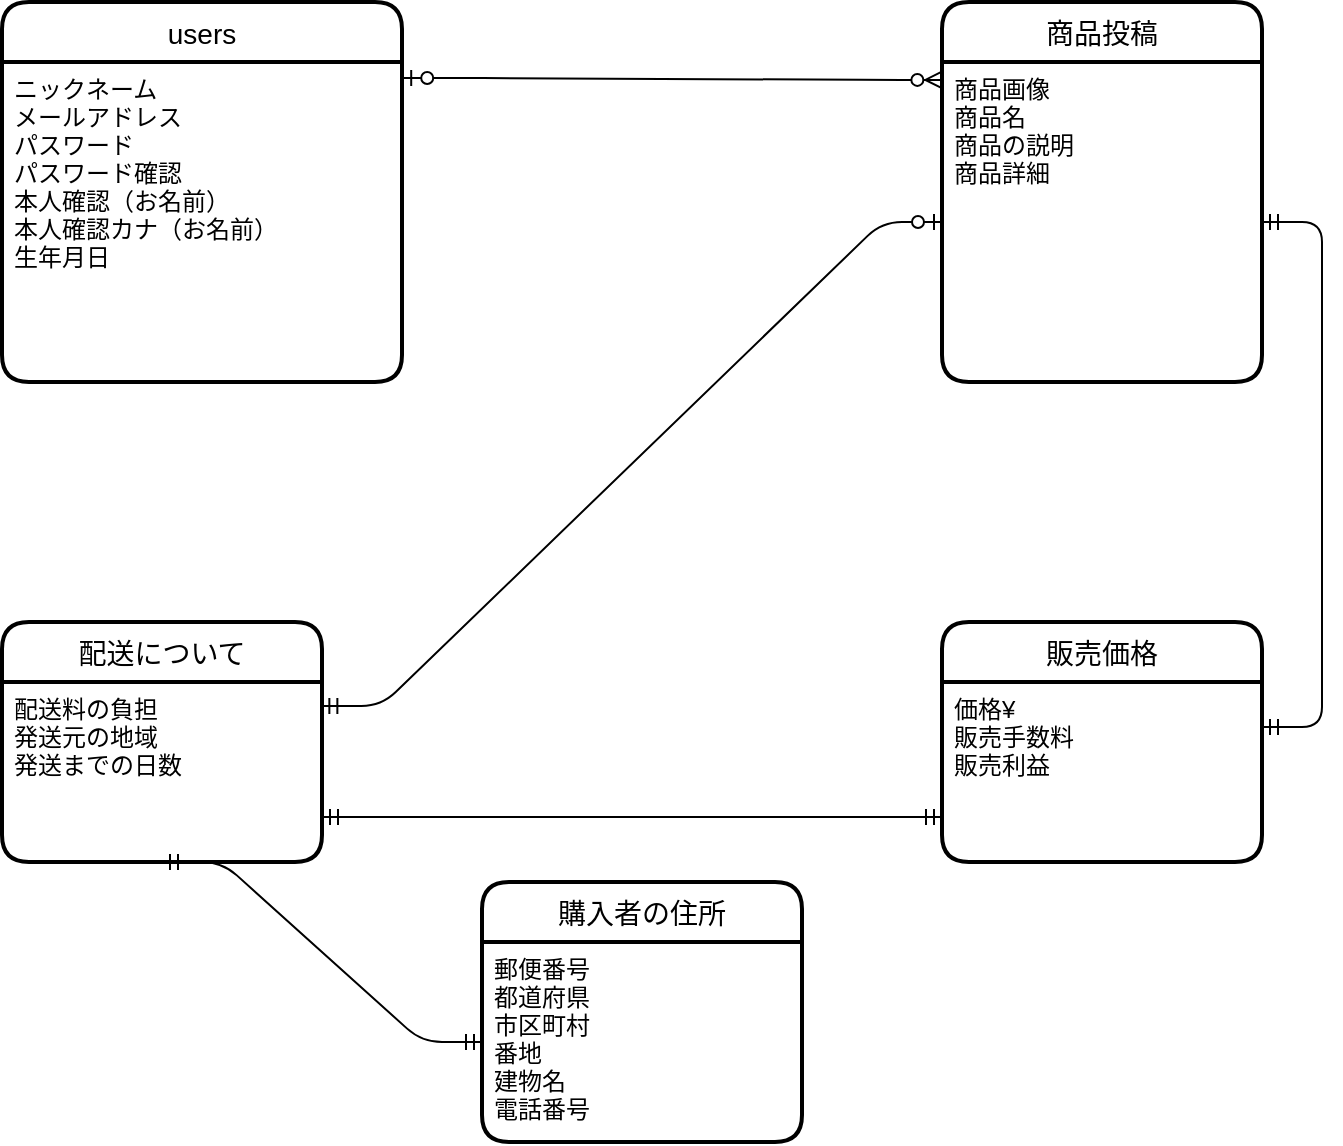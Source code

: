 <mxfile>
    <diagram id="BZ31a4LipFDuhrE8Hcf0" name="ページ1">
        <mxGraphModel dx="896" dy="647" grid="1" gridSize="10" guides="1" tooltips="1" connect="1" arrows="1" fold="1" page="1" pageScale="1" pageWidth="827" pageHeight="1169" math="0" shadow="0">
            <root>
                <mxCell id="0"/>
                <mxCell id="1" parent="0"/>
                <mxCell id="19" value="users" style="swimlane;childLayout=stackLayout;horizontal=1;startSize=30;horizontalStack=0;rounded=1;fontSize=14;fontStyle=0;strokeWidth=2;resizeParent=0;resizeLast=1;shadow=0;dashed=0;align=center;" vertex="1" parent="1">
                    <mxGeometry x="50" y="60" width="200" height="190" as="geometry"/>
                </mxCell>
                <mxCell id="20" value="ニックネーム&#10;メールアドレス&#10;パスワード&#10;パスワード確認&#10;本人確認（お名前）&#10;本人確認カナ（お名前）&#10;生年月日" style="align=left;strokeColor=none;fillColor=none;spacingLeft=4;fontSize=12;verticalAlign=top;resizable=0;rotatable=0;part=1;" vertex="1" parent="19">
                    <mxGeometry y="30" width="200" height="160" as="geometry"/>
                </mxCell>
                <mxCell id="21" value="商品投稿" style="swimlane;childLayout=stackLayout;horizontal=1;startSize=30;horizontalStack=0;rounded=1;fontSize=14;fontStyle=0;strokeWidth=2;resizeParent=0;resizeLast=1;shadow=0;dashed=0;align=center;" vertex="1" parent="1">
                    <mxGeometry x="520" y="60" width="160" height="190" as="geometry"/>
                </mxCell>
                <mxCell id="22" value="商品画像&#10;商品名&#10;商品の説明&#10;商品詳細&#10;" style="align=left;strokeColor=none;fillColor=none;spacingLeft=4;fontSize=12;verticalAlign=top;resizable=0;rotatable=0;part=1;" vertex="1" parent="21">
                    <mxGeometry y="30" width="160" height="160" as="geometry"/>
                </mxCell>
                <mxCell id="24" value="配送について" style="swimlane;childLayout=stackLayout;horizontal=1;startSize=30;horizontalStack=0;rounded=1;fontSize=14;fontStyle=0;strokeWidth=2;resizeParent=0;resizeLast=1;shadow=0;dashed=0;align=center;" vertex="1" parent="1">
                    <mxGeometry x="50" y="370" width="160" height="120" as="geometry"/>
                </mxCell>
                <mxCell id="25" value="配送料の負担&#10;発送元の地域&#10;発送までの日数" style="align=left;strokeColor=none;fillColor=none;spacingLeft=4;fontSize=12;verticalAlign=top;resizable=0;rotatable=0;part=1;" vertex="1" parent="24">
                    <mxGeometry y="30" width="160" height="90" as="geometry"/>
                </mxCell>
                <mxCell id="26" value="販売価格" style="swimlane;childLayout=stackLayout;horizontal=1;startSize=30;horizontalStack=0;rounded=1;fontSize=14;fontStyle=0;strokeWidth=2;resizeParent=0;resizeLast=1;shadow=0;dashed=0;align=center;" vertex="1" parent="1">
                    <mxGeometry x="520" y="370" width="160" height="120" as="geometry"/>
                </mxCell>
                <mxCell id="27" value="価格¥&#10;販売手数料&#10;販売利益" style="align=left;strokeColor=none;fillColor=none;spacingLeft=4;fontSize=12;verticalAlign=top;resizable=0;rotatable=0;part=1;" vertex="1" parent="26">
                    <mxGeometry y="30" width="160" height="90" as="geometry"/>
                </mxCell>
                <mxCell id="33" value="" style="edgeStyle=entityRelationEdgeStyle;fontSize=12;html=1;endArrow=ERmandOne;startArrow=ERmandOne;exitX=1;exitY=0.75;exitDx=0;exitDy=0;entryX=0;entryY=0.75;entryDx=0;entryDy=0;" edge="1" parent="1" source="25" target="27">
                    <mxGeometry width="100" height="100" relative="1" as="geometry">
                        <mxPoint x="360" y="380" as="sourcePoint"/>
                        <mxPoint x="510" y="470" as="targetPoint"/>
                    </mxGeometry>
                </mxCell>
                <mxCell id="34" value="" style="edgeStyle=entityRelationEdgeStyle;fontSize=12;html=1;endArrow=ERzeroToMany;startArrow=ERzeroToOne;entryX=-0.002;entryY=0.056;entryDx=0;entryDy=0;exitX=1.003;exitY=0.05;exitDx=0;exitDy=0;exitPerimeter=0;entryPerimeter=0;" edge="1" parent="1" source="20" target="22">
                    <mxGeometry width="100" height="100" relative="1" as="geometry">
                        <mxPoint x="360" y="380" as="sourcePoint"/>
                        <mxPoint x="460" y="280" as="targetPoint"/>
                    </mxGeometry>
                </mxCell>
                <mxCell id="36" value="" style="edgeStyle=entityRelationEdgeStyle;fontSize=12;html=1;endArrow=ERzeroToOne;startArrow=ERmandOne;exitX=0.998;exitY=0.133;exitDx=0;exitDy=0;exitPerimeter=0;entryX=0;entryY=0.5;entryDx=0;entryDy=0;" edge="1" parent="1" source="25" target="22">
                    <mxGeometry width="100" height="100" relative="1" as="geometry">
                        <mxPoint x="360" y="380" as="sourcePoint"/>
                        <mxPoint x="450" y="260" as="targetPoint"/>
                    </mxGeometry>
                </mxCell>
                <mxCell id="37" value="" style="edgeStyle=entityRelationEdgeStyle;fontSize=12;html=1;endArrow=ERmandOne;startArrow=ERmandOne;exitX=1;exitY=0.25;exitDx=0;exitDy=0;" edge="1" parent="1" source="27" target="22">
                    <mxGeometry width="100" height="100" relative="1" as="geometry">
                        <mxPoint x="360" y="380" as="sourcePoint"/>
                        <mxPoint x="460" y="280" as="targetPoint"/>
                    </mxGeometry>
                </mxCell>
                <mxCell id="38" value="購入者の住所" style="swimlane;childLayout=stackLayout;horizontal=1;startSize=30;horizontalStack=0;rounded=1;fontSize=14;fontStyle=0;strokeWidth=2;resizeParent=0;resizeLast=1;shadow=0;dashed=0;align=center;" vertex="1" parent="1">
                    <mxGeometry x="290" y="500" width="160" height="130" as="geometry"/>
                </mxCell>
                <mxCell id="39" value="郵便番号&#10;都道府県&#10;市区町村&#10;番地&#10;建物名&#10;電話番号" style="align=left;strokeColor=none;fillColor=none;spacingLeft=4;fontSize=12;verticalAlign=top;resizable=0;rotatable=0;part=1;" vertex="1" parent="38">
                    <mxGeometry y="30" width="160" height="100" as="geometry"/>
                </mxCell>
                <mxCell id="44" value="" style="edgeStyle=entityRelationEdgeStyle;fontSize=12;html=1;endArrow=ERmandOne;startArrow=ERmandOne;entryX=0.5;entryY=1;entryDx=0;entryDy=0;" edge="1" parent="1" source="39" target="25">
                    <mxGeometry width="100" height="100" relative="1" as="geometry">
                        <mxPoint x="220" y="620" as="sourcePoint"/>
                        <mxPoint x="120" y="630" as="targetPoint"/>
                    </mxGeometry>
                </mxCell>
            </root>
        </mxGraphModel>
    </diagram>
</mxfile>
